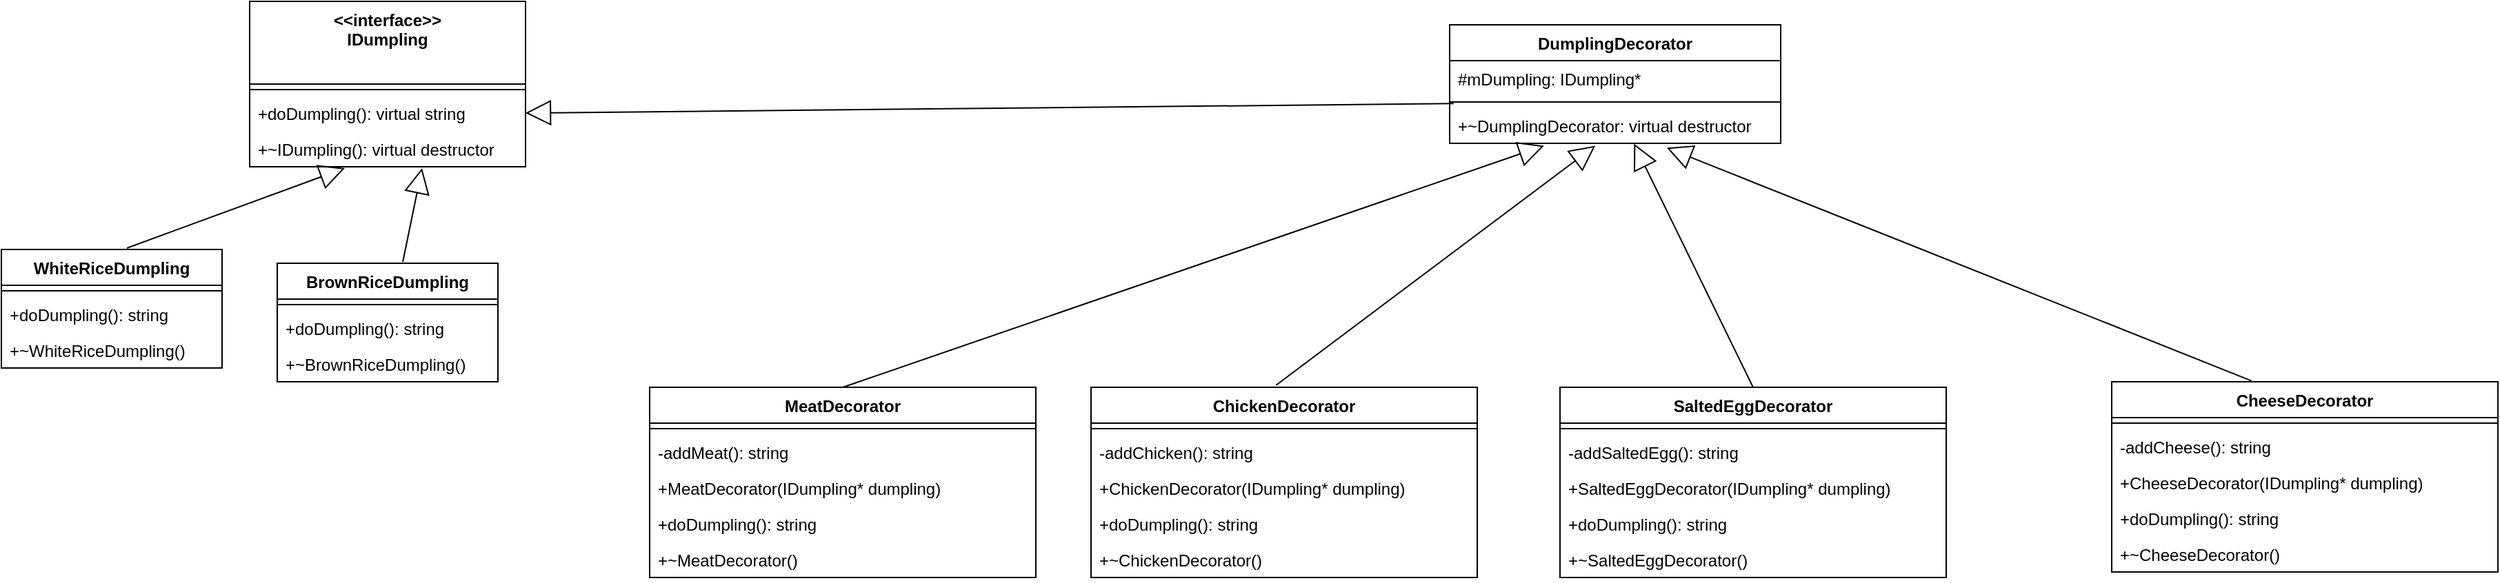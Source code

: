 <mxfile version="17.2.6" type="device"><diagram id="C5RBs43oDa-KdzZeNtuy" name="Page-1"><mxGraphModel dx="2300" dy="1063" grid="1" gridSize="10" guides="1" tooltips="1" connect="1" arrows="1" fold="1" page="1" pageScale="1" pageWidth="827" pageHeight="1169" math="0" shadow="0"><root><mxCell id="WIyWlLk6GJQsqaUBKTNV-0"/><mxCell id="WIyWlLk6GJQsqaUBKTNV-1" parent="WIyWlLk6GJQsqaUBKTNV-0"/><mxCell id="N0iSOrxwI1bIIX5AtC91-4" value="&lt;&lt;interface&gt;&gt;&#10;IDumpling&#10;" style="swimlane;fontStyle=1;align=center;verticalAlign=top;childLayout=stackLayout;horizontal=1;startSize=60;horizontalStack=0;resizeParent=1;resizeParentMax=0;resizeLast=0;collapsible=1;marginBottom=0;" vertex="1" parent="WIyWlLk6GJQsqaUBKTNV-1"><mxGeometry x="330" y="420" width="200" height="120" as="geometry"/></mxCell><mxCell id="N0iSOrxwI1bIIX5AtC91-6" value="" style="line;strokeWidth=1;fillColor=none;align=left;verticalAlign=middle;spacingTop=-1;spacingLeft=3;spacingRight=3;rotatable=0;labelPosition=right;points=[];portConstraint=eastwest;" vertex="1" parent="N0iSOrxwI1bIIX5AtC91-4"><mxGeometry y="60" width="200" height="8" as="geometry"/></mxCell><mxCell id="N0iSOrxwI1bIIX5AtC91-7" value="+doDumpling(): virtual string" style="text;strokeColor=none;fillColor=none;align=left;verticalAlign=top;spacingLeft=4;spacingRight=4;overflow=hidden;rotatable=0;points=[[0,0.5],[1,0.5]];portConstraint=eastwest;" vertex="1" parent="N0iSOrxwI1bIIX5AtC91-4"><mxGeometry y="68" width="200" height="26" as="geometry"/></mxCell><mxCell id="N0iSOrxwI1bIIX5AtC91-8" value="+~IDumpling(): virtual destructor" style="text;strokeColor=none;fillColor=none;align=left;verticalAlign=top;spacingLeft=4;spacingRight=4;overflow=hidden;rotatable=0;points=[[0,0.5],[1,0.5]];portConstraint=eastwest;" vertex="1" parent="N0iSOrxwI1bIIX5AtC91-4"><mxGeometry y="94" width="200" height="26" as="geometry"/></mxCell><mxCell id="N0iSOrxwI1bIIX5AtC91-9" value="WhiteRiceDumpling" style="swimlane;fontStyle=1;align=center;verticalAlign=top;childLayout=stackLayout;horizontal=1;startSize=26;horizontalStack=0;resizeParent=1;resizeParentMax=0;resizeLast=0;collapsible=1;marginBottom=0;" vertex="1" parent="WIyWlLk6GJQsqaUBKTNV-1"><mxGeometry x="150" y="600" width="160" height="86" as="geometry"/></mxCell><mxCell id="N0iSOrxwI1bIIX5AtC91-11" value="" style="line;strokeWidth=1;fillColor=none;align=left;verticalAlign=middle;spacingTop=-1;spacingLeft=3;spacingRight=3;rotatable=0;labelPosition=right;points=[];portConstraint=eastwest;" vertex="1" parent="N0iSOrxwI1bIIX5AtC91-9"><mxGeometry y="26" width="160" height="8" as="geometry"/></mxCell><mxCell id="N0iSOrxwI1bIIX5AtC91-12" value="+doDumpling(): string" style="text;strokeColor=none;fillColor=none;align=left;verticalAlign=top;spacingLeft=4;spacingRight=4;overflow=hidden;rotatable=0;points=[[0,0.5],[1,0.5]];portConstraint=eastwest;" vertex="1" parent="N0iSOrxwI1bIIX5AtC91-9"><mxGeometry y="34" width="160" height="26" as="geometry"/></mxCell><mxCell id="N0iSOrxwI1bIIX5AtC91-13" value="+~WhiteRiceDumpling()" style="text;strokeColor=none;fillColor=none;align=left;verticalAlign=top;spacingLeft=4;spacingRight=4;overflow=hidden;rotatable=0;points=[[0,0.5],[1,0.5]];portConstraint=eastwest;" vertex="1" parent="N0iSOrxwI1bIIX5AtC91-9"><mxGeometry y="60" width="160" height="26" as="geometry"/></mxCell><mxCell id="N0iSOrxwI1bIIX5AtC91-14" value="" style="endArrow=block;endSize=16;endFill=0;html=1;rounded=0;exitX=0.569;exitY=-0.012;exitDx=0;exitDy=0;exitPerimeter=0;entryX=0.345;entryY=1.038;entryDx=0;entryDy=0;entryPerimeter=0;" edge="1" parent="WIyWlLk6GJQsqaUBKTNV-1" source="N0iSOrxwI1bIIX5AtC91-9" target="N0iSOrxwI1bIIX5AtC91-8"><mxGeometry width="160" relative="1" as="geometry"><mxPoint x="330" y="600" as="sourcePoint"/><mxPoint x="490" y="600" as="targetPoint"/></mxGeometry></mxCell><mxCell id="N0iSOrxwI1bIIX5AtC91-15" value="BrownRiceDumpling" style="swimlane;fontStyle=1;align=center;verticalAlign=top;childLayout=stackLayout;horizontal=1;startSize=26;horizontalStack=0;resizeParent=1;resizeParentMax=0;resizeLast=0;collapsible=1;marginBottom=0;" vertex="1" parent="WIyWlLk6GJQsqaUBKTNV-1"><mxGeometry x="350" y="610" width="160" height="86" as="geometry"/></mxCell><mxCell id="N0iSOrxwI1bIIX5AtC91-16" value="" style="line;strokeWidth=1;fillColor=none;align=left;verticalAlign=middle;spacingTop=-1;spacingLeft=3;spacingRight=3;rotatable=0;labelPosition=right;points=[];portConstraint=eastwest;" vertex="1" parent="N0iSOrxwI1bIIX5AtC91-15"><mxGeometry y="26" width="160" height="8" as="geometry"/></mxCell><mxCell id="N0iSOrxwI1bIIX5AtC91-17" value="+doDumpling(): string" style="text;strokeColor=none;fillColor=none;align=left;verticalAlign=top;spacingLeft=4;spacingRight=4;overflow=hidden;rotatable=0;points=[[0,0.5],[1,0.5]];portConstraint=eastwest;" vertex="1" parent="N0iSOrxwI1bIIX5AtC91-15"><mxGeometry y="34" width="160" height="26" as="geometry"/></mxCell><mxCell id="N0iSOrxwI1bIIX5AtC91-18" value="+~BrownRiceDumpling()" style="text;strokeColor=none;fillColor=none;align=left;verticalAlign=top;spacingLeft=4;spacingRight=4;overflow=hidden;rotatable=0;points=[[0,0.5],[1,0.5]];portConstraint=eastwest;" vertex="1" parent="N0iSOrxwI1bIIX5AtC91-15"><mxGeometry y="60" width="160" height="26" as="geometry"/></mxCell><mxCell id="N0iSOrxwI1bIIX5AtC91-19" value="" style="endArrow=block;endSize=16;endFill=0;html=1;rounded=0;exitX=0.569;exitY=-0.012;exitDx=0;exitDy=0;exitPerimeter=0;entryX=0.625;entryY=1.038;entryDx=0;entryDy=0;entryPerimeter=0;" edge="1" source="N0iSOrxwI1bIIX5AtC91-15" parent="WIyWlLk6GJQsqaUBKTNV-1" target="N0iSOrxwI1bIIX5AtC91-8"><mxGeometry width="160" relative="1" as="geometry"><mxPoint x="610" y="597.01" as="sourcePoint"/><mxPoint x="483" y="540" as="targetPoint"/></mxGeometry></mxCell><mxCell id="N0iSOrxwI1bIIX5AtC91-20" value="DumplingDecorator" style="swimlane;fontStyle=1;align=center;verticalAlign=top;childLayout=stackLayout;horizontal=1;startSize=26;horizontalStack=0;resizeParent=1;resizeParentMax=0;resizeLast=0;collapsible=1;marginBottom=0;" vertex="1" parent="WIyWlLk6GJQsqaUBKTNV-1"><mxGeometry x="1200" y="437" width="240" height="86" as="geometry"/></mxCell><mxCell id="N0iSOrxwI1bIIX5AtC91-21" value="#mDumpling: IDumpling*" style="text;strokeColor=none;fillColor=none;align=left;verticalAlign=top;spacingLeft=4;spacingRight=4;overflow=hidden;rotatable=0;points=[[0,0.5],[1,0.5]];portConstraint=eastwest;" vertex="1" parent="N0iSOrxwI1bIIX5AtC91-20"><mxGeometry y="26" width="240" height="26" as="geometry"/></mxCell><mxCell id="N0iSOrxwI1bIIX5AtC91-22" value="" style="line;strokeWidth=1;fillColor=none;align=left;verticalAlign=middle;spacingTop=-1;spacingLeft=3;spacingRight=3;rotatable=0;labelPosition=right;points=[];portConstraint=eastwest;" vertex="1" parent="N0iSOrxwI1bIIX5AtC91-20"><mxGeometry y="52" width="240" height="8" as="geometry"/></mxCell><mxCell id="N0iSOrxwI1bIIX5AtC91-23" value="+~DumplingDecorator: virtual destructor" style="text;strokeColor=none;fillColor=none;align=left;verticalAlign=top;spacingLeft=4;spacingRight=4;overflow=hidden;rotatable=0;points=[[0,0.5],[1,0.5]];portConstraint=eastwest;" vertex="1" parent="N0iSOrxwI1bIIX5AtC91-20"><mxGeometry y="60" width="240" height="26" as="geometry"/></mxCell><mxCell id="N0iSOrxwI1bIIX5AtC91-24" value="MeatDecorator" style="swimlane;fontStyle=1;align=center;verticalAlign=top;childLayout=stackLayout;horizontal=1;startSize=26;horizontalStack=0;resizeParent=1;resizeParentMax=0;resizeLast=0;collapsible=1;marginBottom=0;" vertex="1" parent="WIyWlLk6GJQsqaUBKTNV-1"><mxGeometry x="620" y="700" width="280" height="138" as="geometry"/></mxCell><mxCell id="N0iSOrxwI1bIIX5AtC91-26" value="" style="line;strokeWidth=1;fillColor=none;align=left;verticalAlign=middle;spacingTop=-1;spacingLeft=3;spacingRight=3;rotatable=0;labelPosition=right;points=[];portConstraint=eastwest;" vertex="1" parent="N0iSOrxwI1bIIX5AtC91-24"><mxGeometry y="26" width="280" height="8" as="geometry"/></mxCell><mxCell id="N0iSOrxwI1bIIX5AtC91-27" value="-addMeat(): string" style="text;strokeColor=none;fillColor=none;align=left;verticalAlign=top;spacingLeft=4;spacingRight=4;overflow=hidden;rotatable=0;points=[[0,0.5],[1,0.5]];portConstraint=eastwest;" vertex="1" parent="N0iSOrxwI1bIIX5AtC91-24"><mxGeometry y="34" width="280" height="26" as="geometry"/></mxCell><mxCell id="N0iSOrxwI1bIIX5AtC91-28" value="+MeatDecorator(IDumpling* dumpling)" style="text;strokeColor=none;fillColor=none;align=left;verticalAlign=top;spacingLeft=4;spacingRight=4;overflow=hidden;rotatable=0;points=[[0,0.5],[1,0.5]];portConstraint=eastwest;" vertex="1" parent="N0iSOrxwI1bIIX5AtC91-24"><mxGeometry y="60" width="280" height="26" as="geometry"/></mxCell><mxCell id="N0iSOrxwI1bIIX5AtC91-31" value="+doDumpling(): string" style="text;strokeColor=none;fillColor=none;align=left;verticalAlign=top;spacingLeft=4;spacingRight=4;overflow=hidden;rotatable=0;points=[[0,0.5],[1,0.5]];portConstraint=eastwest;" vertex="1" parent="N0iSOrxwI1bIIX5AtC91-24"><mxGeometry y="86" width="280" height="26" as="geometry"/></mxCell><mxCell id="N0iSOrxwI1bIIX5AtC91-30" value="+~MeatDecorator()" style="text;strokeColor=none;fillColor=none;align=left;verticalAlign=top;spacingLeft=4;spacingRight=4;overflow=hidden;rotatable=0;points=[[0,0.5],[1,0.5]];portConstraint=eastwest;" vertex="1" parent="N0iSOrxwI1bIIX5AtC91-24"><mxGeometry y="112" width="280" height="26" as="geometry"/></mxCell><mxCell id="N0iSOrxwI1bIIX5AtC91-32" value="ChickenDecorator" style="swimlane;fontStyle=1;align=center;verticalAlign=top;childLayout=stackLayout;horizontal=1;startSize=26;horizontalStack=0;resizeParent=1;resizeParentMax=0;resizeLast=0;collapsible=1;marginBottom=0;" vertex="1" parent="WIyWlLk6GJQsqaUBKTNV-1"><mxGeometry x="940" y="700" width="280" height="138" as="geometry"/></mxCell><mxCell id="N0iSOrxwI1bIIX5AtC91-33" value="" style="line;strokeWidth=1;fillColor=none;align=left;verticalAlign=middle;spacingTop=-1;spacingLeft=3;spacingRight=3;rotatable=0;labelPosition=right;points=[];portConstraint=eastwest;" vertex="1" parent="N0iSOrxwI1bIIX5AtC91-32"><mxGeometry y="26" width="280" height="8" as="geometry"/></mxCell><mxCell id="N0iSOrxwI1bIIX5AtC91-34" value="-addChicken(): string" style="text;strokeColor=none;fillColor=none;align=left;verticalAlign=top;spacingLeft=4;spacingRight=4;overflow=hidden;rotatable=0;points=[[0,0.5],[1,0.5]];portConstraint=eastwest;" vertex="1" parent="N0iSOrxwI1bIIX5AtC91-32"><mxGeometry y="34" width="280" height="26" as="geometry"/></mxCell><mxCell id="N0iSOrxwI1bIIX5AtC91-35" value="+ChickenDecorator(IDumpling* dumpling)" style="text;strokeColor=none;fillColor=none;align=left;verticalAlign=top;spacingLeft=4;spacingRight=4;overflow=hidden;rotatable=0;points=[[0,0.5],[1,0.5]];portConstraint=eastwest;" vertex="1" parent="N0iSOrxwI1bIIX5AtC91-32"><mxGeometry y="60" width="280" height="26" as="geometry"/></mxCell><mxCell id="N0iSOrxwI1bIIX5AtC91-36" value="+doDumpling(): string" style="text;strokeColor=none;fillColor=none;align=left;verticalAlign=top;spacingLeft=4;spacingRight=4;overflow=hidden;rotatable=0;points=[[0,0.5],[1,0.5]];portConstraint=eastwest;" vertex="1" parent="N0iSOrxwI1bIIX5AtC91-32"><mxGeometry y="86" width="280" height="26" as="geometry"/></mxCell><mxCell id="N0iSOrxwI1bIIX5AtC91-37" value="+~ChickenDecorator()" style="text;strokeColor=none;fillColor=none;align=left;verticalAlign=top;spacingLeft=4;spacingRight=4;overflow=hidden;rotatable=0;points=[[0,0.5],[1,0.5]];portConstraint=eastwest;" vertex="1" parent="N0iSOrxwI1bIIX5AtC91-32"><mxGeometry y="112" width="280" height="26" as="geometry"/></mxCell><mxCell id="N0iSOrxwI1bIIX5AtC91-38" value="SaltedEggDecorator" style="swimlane;fontStyle=1;align=center;verticalAlign=top;childLayout=stackLayout;horizontal=1;startSize=26;horizontalStack=0;resizeParent=1;resizeParentMax=0;resizeLast=0;collapsible=1;marginBottom=0;" vertex="1" parent="WIyWlLk6GJQsqaUBKTNV-1"><mxGeometry x="1280" y="700" width="280" height="138" as="geometry"/></mxCell><mxCell id="N0iSOrxwI1bIIX5AtC91-39" value="" style="line;strokeWidth=1;fillColor=none;align=left;verticalAlign=middle;spacingTop=-1;spacingLeft=3;spacingRight=3;rotatable=0;labelPosition=right;points=[];portConstraint=eastwest;" vertex="1" parent="N0iSOrxwI1bIIX5AtC91-38"><mxGeometry y="26" width="280" height="8" as="geometry"/></mxCell><mxCell id="N0iSOrxwI1bIIX5AtC91-40" value="-addSaltedEgg(): string" style="text;strokeColor=none;fillColor=none;align=left;verticalAlign=top;spacingLeft=4;spacingRight=4;overflow=hidden;rotatable=0;points=[[0,0.5],[1,0.5]];portConstraint=eastwest;" vertex="1" parent="N0iSOrxwI1bIIX5AtC91-38"><mxGeometry y="34" width="280" height="26" as="geometry"/></mxCell><mxCell id="N0iSOrxwI1bIIX5AtC91-41" value="+SaltedEggDecorator(IDumpling* dumpling)" style="text;strokeColor=none;fillColor=none;align=left;verticalAlign=top;spacingLeft=4;spacingRight=4;overflow=hidden;rotatable=0;points=[[0,0.5],[1,0.5]];portConstraint=eastwest;" vertex="1" parent="N0iSOrxwI1bIIX5AtC91-38"><mxGeometry y="60" width="280" height="26" as="geometry"/></mxCell><mxCell id="N0iSOrxwI1bIIX5AtC91-42" value="+doDumpling(): string" style="text;strokeColor=none;fillColor=none;align=left;verticalAlign=top;spacingLeft=4;spacingRight=4;overflow=hidden;rotatable=0;points=[[0,0.5],[1,0.5]];portConstraint=eastwest;" vertex="1" parent="N0iSOrxwI1bIIX5AtC91-38"><mxGeometry y="86" width="280" height="26" as="geometry"/></mxCell><mxCell id="N0iSOrxwI1bIIX5AtC91-43" value="+~SaltedEggDecorator()" style="text;strokeColor=none;fillColor=none;align=left;verticalAlign=top;spacingLeft=4;spacingRight=4;overflow=hidden;rotatable=0;points=[[0,0.5],[1,0.5]];portConstraint=eastwest;" vertex="1" parent="N0iSOrxwI1bIIX5AtC91-38"><mxGeometry y="112" width="280" height="26" as="geometry"/></mxCell><mxCell id="N0iSOrxwI1bIIX5AtC91-44" value="CheeseDecorator" style="swimlane;fontStyle=1;align=center;verticalAlign=top;childLayout=stackLayout;horizontal=1;startSize=26;horizontalStack=0;resizeParent=1;resizeParentMax=0;resizeLast=0;collapsible=1;marginBottom=0;" vertex="1" parent="WIyWlLk6GJQsqaUBKTNV-1"><mxGeometry x="1680" y="696" width="280" height="138" as="geometry"/></mxCell><mxCell id="N0iSOrxwI1bIIX5AtC91-45" value="" style="line;strokeWidth=1;fillColor=none;align=left;verticalAlign=middle;spacingTop=-1;spacingLeft=3;spacingRight=3;rotatable=0;labelPosition=right;points=[];portConstraint=eastwest;" vertex="1" parent="N0iSOrxwI1bIIX5AtC91-44"><mxGeometry y="26" width="280" height="8" as="geometry"/></mxCell><mxCell id="N0iSOrxwI1bIIX5AtC91-46" value="-addCheese(): string" style="text;strokeColor=none;fillColor=none;align=left;verticalAlign=top;spacingLeft=4;spacingRight=4;overflow=hidden;rotatable=0;points=[[0,0.5],[1,0.5]];portConstraint=eastwest;" vertex="1" parent="N0iSOrxwI1bIIX5AtC91-44"><mxGeometry y="34" width="280" height="26" as="geometry"/></mxCell><mxCell id="N0iSOrxwI1bIIX5AtC91-47" value="+CheeseDecorator(IDumpling* dumpling)" style="text;strokeColor=none;fillColor=none;align=left;verticalAlign=top;spacingLeft=4;spacingRight=4;overflow=hidden;rotatable=0;points=[[0,0.5],[1,0.5]];portConstraint=eastwest;" vertex="1" parent="N0iSOrxwI1bIIX5AtC91-44"><mxGeometry y="60" width="280" height="26" as="geometry"/></mxCell><mxCell id="N0iSOrxwI1bIIX5AtC91-48" value="+doDumpling(): string" style="text;strokeColor=none;fillColor=none;align=left;verticalAlign=top;spacingLeft=4;spacingRight=4;overflow=hidden;rotatable=0;points=[[0,0.5],[1,0.5]];portConstraint=eastwest;" vertex="1" parent="N0iSOrxwI1bIIX5AtC91-44"><mxGeometry y="86" width="280" height="26" as="geometry"/></mxCell><mxCell id="N0iSOrxwI1bIIX5AtC91-49" value="+~CheeseDecorator()" style="text;strokeColor=none;fillColor=none;align=left;verticalAlign=top;spacingLeft=4;spacingRight=4;overflow=hidden;rotatable=0;points=[[0,0.5],[1,0.5]];portConstraint=eastwest;" vertex="1" parent="N0iSOrxwI1bIIX5AtC91-44"><mxGeometry y="112" width="280" height="26" as="geometry"/></mxCell><mxCell id="N0iSOrxwI1bIIX5AtC91-51" value="" style="endArrow=block;endSize=16;endFill=0;html=1;rounded=0;exitX=0.5;exitY=0;exitDx=0;exitDy=0;entryX=0.285;entryY=1.067;entryDx=0;entryDy=0;entryPerimeter=0;" edge="1" parent="WIyWlLk6GJQsqaUBKTNV-1" source="N0iSOrxwI1bIIX5AtC91-24" target="N0iSOrxwI1bIIX5AtC91-23"><mxGeometry width="160" relative="1" as="geometry"><mxPoint x="810" y="667.978" as="sourcePoint"/><mxPoint x="823.96" y="599.998" as="targetPoint"/></mxGeometry></mxCell><mxCell id="N0iSOrxwI1bIIX5AtC91-52" value="" style="endArrow=block;endSize=16;endFill=0;html=1;rounded=0;exitX=0.479;exitY=-0.011;exitDx=0;exitDy=0;entryX=0.44;entryY=1.067;entryDx=0;entryDy=0;entryPerimeter=0;exitPerimeter=0;" edge="1" parent="WIyWlLk6GJQsqaUBKTNV-1" source="N0iSOrxwI1bIIX5AtC91-32" target="N0iSOrxwI1bIIX5AtC91-23"><mxGeometry width="160" relative="1" as="geometry"><mxPoint x="810" y="667.978" as="sourcePoint"/><mxPoint x="823.96" y="599.998" as="targetPoint"/></mxGeometry></mxCell><mxCell id="N0iSOrxwI1bIIX5AtC91-54" value="" style="endArrow=block;endSize=16;endFill=0;html=1;rounded=0;exitX=0.5;exitY=0;exitDx=0;exitDy=0;entryX=0.557;entryY=1.01;entryDx=0;entryDy=0;entryPerimeter=0;" edge="1" parent="WIyWlLk6GJQsqaUBKTNV-1" source="N0iSOrxwI1bIIX5AtC91-38" target="N0iSOrxwI1bIIX5AtC91-23"><mxGeometry width="160" relative="1" as="geometry"><mxPoint x="810" y="667.978" as="sourcePoint"/><mxPoint x="823.96" y="599.998" as="targetPoint"/></mxGeometry></mxCell><mxCell id="N0iSOrxwI1bIIX5AtC91-55" value="" style="endArrow=block;endSize=16;endFill=0;html=1;rounded=0;exitX=0.362;exitY=-0.005;exitDx=0;exitDy=0;entryX=0.656;entryY=1.124;entryDx=0;entryDy=0;entryPerimeter=0;exitPerimeter=0;" edge="1" parent="WIyWlLk6GJQsqaUBKTNV-1" source="N0iSOrxwI1bIIX5AtC91-44" target="N0iSOrxwI1bIIX5AtC91-23"><mxGeometry width="160" relative="1" as="geometry"><mxPoint x="810" y="667.978" as="sourcePoint"/><mxPoint x="823.96" y="599.998" as="targetPoint"/></mxGeometry></mxCell><mxCell id="N0iSOrxwI1bIIX5AtC91-56" value="" style="endArrow=block;endSize=16;endFill=0;html=1;rounded=0;exitX=0.012;exitY=-0.11;exitDx=0;exitDy=0;exitPerimeter=0;entryX=1;entryY=0.5;entryDx=0;entryDy=0;" edge="1" parent="WIyWlLk6GJQsqaUBKTNV-1" source="N0iSOrxwI1bIIX5AtC91-23" target="N0iSOrxwI1bIIX5AtC91-7"><mxGeometry width="160" relative="1" as="geometry"><mxPoint x="461.04" y="628.968" as="sourcePoint"/><mxPoint x="475" y="560.988" as="targetPoint"/></mxGeometry></mxCell></root></mxGraphModel></diagram></mxfile>